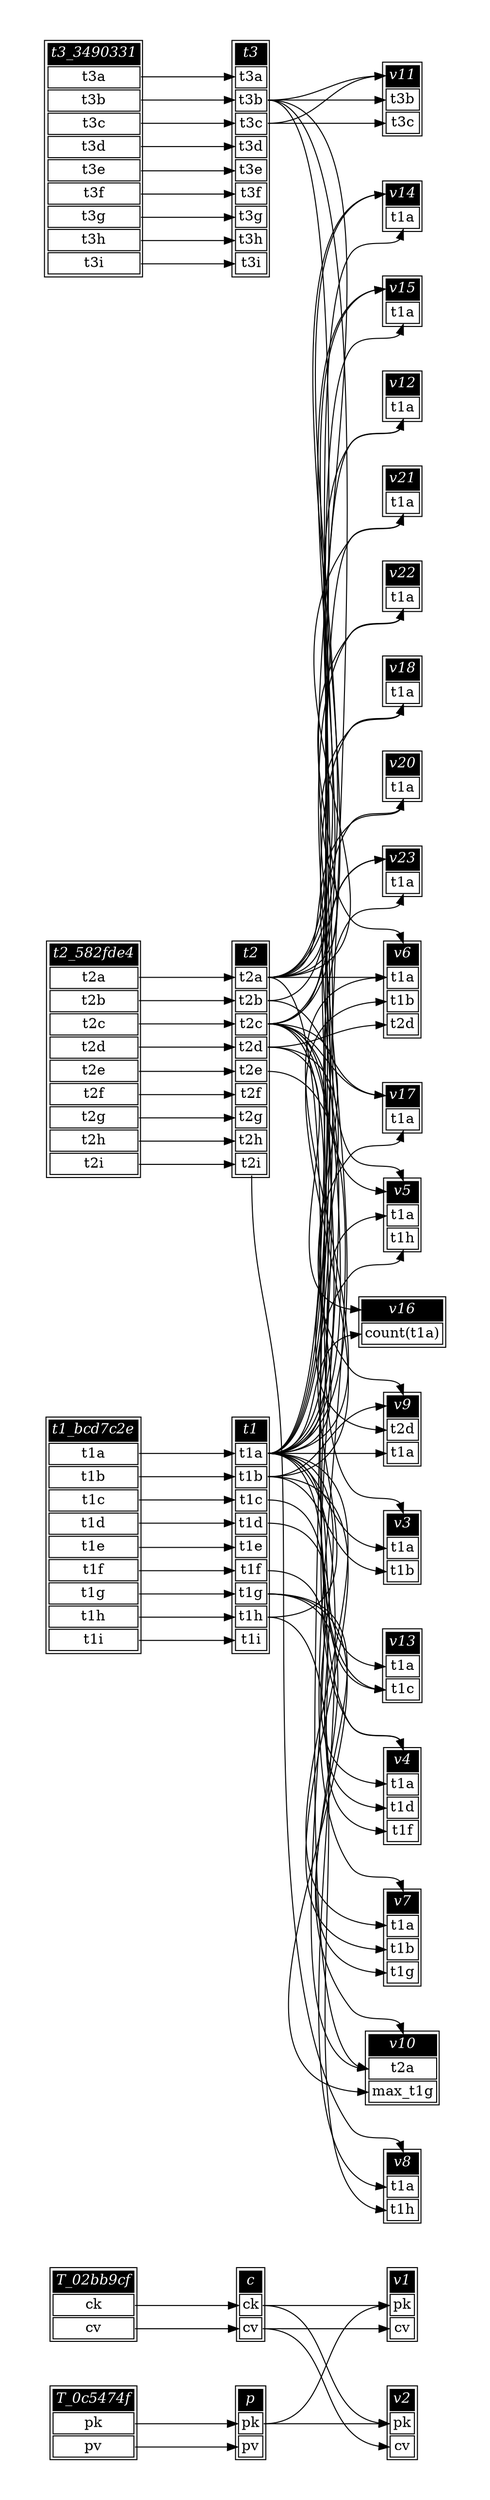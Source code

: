 // Automatically generated by SQLFlowTestSuite


digraph {
  graph [pad="0.5" nodesep="0.5" ranksep="1" fontname="Helvetica" rankdir=LR];
  node [shape=plaintext]

  
"T_02bb9cf" [color="black" label=<
<table>
  <tr><td bgcolor="black" port="nodeName"><i><font color="white">T_02bb9cf</font></i></td></tr>
  <tr><td port="0">ck</td></tr>
<tr><td port="1">cv</td></tr>
</table>>];
     

"T_0c5474f" [color="black" label=<
<table>
  <tr><td bgcolor="black" port="nodeName"><i><font color="white">T_0c5474f</font></i></td></tr>
  <tr><td port="0">pk</td></tr>
<tr><td port="1">pv</td></tr>
</table>>];
     

"c" [color="black" label=<
<table>
  <tr><td bgcolor="black" port="nodeName"><i><font color="white">c</font></i></td></tr>
  <tr><td port="0">ck</td></tr>
<tr><td port="1">cv</td></tr>
</table>>];
     

"p" [color="black" label=<
<table>
  <tr><td bgcolor="black" port="nodeName"><i><font color="white">p</font></i></td></tr>
  <tr><td port="0">pk</td></tr>
<tr><td port="1">pv</td></tr>
</table>>];
     

"t1" [color="black" label=<
<table>
  <tr><td bgcolor="black" port="nodeName"><i><font color="white">t1</font></i></td></tr>
  <tr><td port="0">t1a</td></tr>
<tr><td port="1">t1b</td></tr>
<tr><td port="2">t1c</td></tr>
<tr><td port="3">t1d</td></tr>
<tr><td port="4">t1e</td></tr>
<tr><td port="5">t1f</td></tr>
<tr><td port="6">t1g</td></tr>
<tr><td port="7">t1h</td></tr>
<tr><td port="8">t1i</td></tr>
</table>>];
     

"t1_bcd7c2e" [color="black" label=<
<table>
  <tr><td bgcolor="black" port="nodeName"><i><font color="white">t1_bcd7c2e</font></i></td></tr>
  <tr><td port="0">t1a</td></tr>
<tr><td port="1">t1b</td></tr>
<tr><td port="2">t1c</td></tr>
<tr><td port="3">t1d</td></tr>
<tr><td port="4">t1e</td></tr>
<tr><td port="5">t1f</td></tr>
<tr><td port="6">t1g</td></tr>
<tr><td port="7">t1h</td></tr>
<tr><td port="8">t1i</td></tr>
</table>>];
     

"t2" [color="black" label=<
<table>
  <tr><td bgcolor="black" port="nodeName"><i><font color="white">t2</font></i></td></tr>
  <tr><td port="0">t2a</td></tr>
<tr><td port="1">t2b</td></tr>
<tr><td port="2">t2c</td></tr>
<tr><td port="3">t2d</td></tr>
<tr><td port="4">t2e</td></tr>
<tr><td port="5">t2f</td></tr>
<tr><td port="6">t2g</td></tr>
<tr><td port="7">t2h</td></tr>
<tr><td port="8">t2i</td></tr>
</table>>];
     

"t2_582fde4" [color="black" label=<
<table>
  <tr><td bgcolor="black" port="nodeName"><i><font color="white">t2_582fde4</font></i></td></tr>
  <tr><td port="0">t2a</td></tr>
<tr><td port="1">t2b</td></tr>
<tr><td port="2">t2c</td></tr>
<tr><td port="3">t2d</td></tr>
<tr><td port="4">t2e</td></tr>
<tr><td port="5">t2f</td></tr>
<tr><td port="6">t2g</td></tr>
<tr><td port="7">t2h</td></tr>
<tr><td port="8">t2i</td></tr>
</table>>];
     

"t3" [color="black" label=<
<table>
  <tr><td bgcolor="black" port="nodeName"><i><font color="white">t3</font></i></td></tr>
  <tr><td port="0">t3a</td></tr>
<tr><td port="1">t3b</td></tr>
<tr><td port="2">t3c</td></tr>
<tr><td port="3">t3d</td></tr>
<tr><td port="4">t3e</td></tr>
<tr><td port="5">t3f</td></tr>
<tr><td port="6">t3g</td></tr>
<tr><td port="7">t3h</td></tr>
<tr><td port="8">t3i</td></tr>
</table>>];
     

"t3_3490331" [color="black" label=<
<table>
  <tr><td bgcolor="black" port="nodeName"><i><font color="white">t3_3490331</font></i></td></tr>
  <tr><td port="0">t3a</td></tr>
<tr><td port="1">t3b</td></tr>
<tr><td port="2">t3c</td></tr>
<tr><td port="3">t3d</td></tr>
<tr><td port="4">t3e</td></tr>
<tr><td port="5">t3f</td></tr>
<tr><td port="6">t3g</td></tr>
<tr><td port="7">t3h</td></tr>
<tr><td port="8">t3i</td></tr>
</table>>];
     

"v1" [color="black" label=<
<table>
  <tr><td bgcolor="black" port="nodeName"><i><font color="white">v1</font></i></td></tr>
  <tr><td port="0">pk</td></tr>
<tr><td port="1">cv</td></tr>
</table>>];
     

"v10" [color="black" label=<
<table>
  <tr><td bgcolor="black" port="nodeName"><i><font color="white">v10</font></i></td></tr>
  <tr><td port="0">t2a</td></tr>
<tr><td port="1">max_t1g</td></tr>
</table>>];
     

"v11" [color="black" label=<
<table>
  <tr><td bgcolor="black" port="nodeName"><i><font color="white">v11</font></i></td></tr>
  <tr><td port="0">t3b</td></tr>
<tr><td port="1">t3c</td></tr>
</table>>];
     

"v12" [color="black" label=<
<table>
  <tr><td bgcolor="black" port="nodeName"><i><font color="white">v12</font></i></td></tr>
  <tr><td port="0">t1a</td></tr>
</table>>];
     

"v13" [color="black" label=<
<table>
  <tr><td bgcolor="black" port="nodeName"><i><font color="white">v13</font></i></td></tr>
  <tr><td port="0">t1a</td></tr>
<tr><td port="1">t1c</td></tr>
</table>>];
     

"v14" [color="black" label=<
<table>
  <tr><td bgcolor="black" port="nodeName"><i><font color="white">v14</font></i></td></tr>
  <tr><td port="0">t1a</td></tr>
</table>>];
     

"v15" [color="black" label=<
<table>
  <tr><td bgcolor="black" port="nodeName"><i><font color="white">v15</font></i></td></tr>
  <tr><td port="0">t1a</td></tr>
</table>>];
     

"v16" [color="black" label=<
<table>
  <tr><td bgcolor="black" port="nodeName"><i><font color="white">v16</font></i></td></tr>
  <tr><td port="0">count(t1a)</td></tr>
</table>>];
     

"v17" [color="black" label=<
<table>
  <tr><td bgcolor="black" port="nodeName"><i><font color="white">v17</font></i></td></tr>
  <tr><td port="0">t1a</td></tr>
</table>>];
     

"v18" [color="black" label=<
<table>
  <tr><td bgcolor="black" port="nodeName"><i><font color="white">v18</font></i></td></tr>
  <tr><td port="0">t1a</td></tr>
</table>>];
     

"v2" [color="black" label=<
<table>
  <tr><td bgcolor="black" port="nodeName"><i><font color="white">v2</font></i></td></tr>
  <tr><td port="0">pk</td></tr>
<tr><td port="1">cv</td></tr>
</table>>];
     

"v20" [color="black" label=<
<table>
  <tr><td bgcolor="black" port="nodeName"><i><font color="white">v20</font></i></td></tr>
  <tr><td port="0">t1a</td></tr>
</table>>];
     

"v21" [color="black" label=<
<table>
  <tr><td bgcolor="black" port="nodeName"><i><font color="white">v21</font></i></td></tr>
  <tr><td port="0">t1a</td></tr>
</table>>];
     

"v22" [color="black" label=<
<table>
  <tr><td bgcolor="black" port="nodeName"><i><font color="white">v22</font></i></td></tr>
  <tr><td port="0">t1a</td></tr>
</table>>];
     

"v23" [color="black" label=<
<table>
  <tr><td bgcolor="black" port="nodeName"><i><font color="white">v23</font></i></td></tr>
  <tr><td port="0">t1a</td></tr>
</table>>];
     

"v3" [color="black" label=<
<table>
  <tr><td bgcolor="black" port="nodeName"><i><font color="white">v3</font></i></td></tr>
  <tr><td port="0">t1a</td></tr>
<tr><td port="1">t1b</td></tr>
</table>>];
     

"v4" [color="black" label=<
<table>
  <tr><td bgcolor="black" port="nodeName"><i><font color="white">v4</font></i></td></tr>
  <tr><td port="0">t1a</td></tr>
<tr><td port="1">t1d</td></tr>
<tr><td port="2">t1f</td></tr>
</table>>];
     

"v5" [color="black" label=<
<table>
  <tr><td bgcolor="black" port="nodeName"><i><font color="white">v5</font></i></td></tr>
  <tr><td port="0">t1a</td></tr>
<tr><td port="1">t1h</td></tr>
</table>>];
     

"v6" [color="black" label=<
<table>
  <tr><td bgcolor="black" port="nodeName"><i><font color="white">v6</font></i></td></tr>
  <tr><td port="0">t1a</td></tr>
<tr><td port="1">t1b</td></tr>
<tr><td port="2">t2d</td></tr>
</table>>];
     

"v7" [color="black" label=<
<table>
  <tr><td bgcolor="black" port="nodeName"><i><font color="white">v7</font></i></td></tr>
  <tr><td port="0">t1a</td></tr>
<tr><td port="1">t1b</td></tr>
<tr><td port="2">t1g</td></tr>
</table>>];
     

"v8" [color="black" label=<
<table>
  <tr><td bgcolor="black" port="nodeName"><i><font color="white">v8</font></i></td></tr>
  <tr><td port="0">t1a</td></tr>
<tr><td port="1">t1h</td></tr>
</table>>];
     

"v9" [color="black" label=<
<table>
  <tr><td bgcolor="black" port="nodeName"><i><font color="white">v9</font></i></td></tr>
  <tr><td port="0">t2d</td></tr>
<tr><td port="1">t1a</td></tr>
</table>>];
     
  "T_02bb9cf":0 -> "c":0;
"T_02bb9cf":1 -> "c":1;
"T_0c5474f":0 -> "p":0;
"T_0c5474f":1 -> "p":1;
"c":0 -> "v1":0;
"c":0 -> "v2":0;
"c":1 -> "v1":1;
"c":1 -> "v2":1;
"p":0 -> "v1":0;
"p":0 -> "v2":0;
"t1":0 -> "v10":0;
"t1":0 -> "v12":0;
"t1":0 -> "v13":0;
"t1":0 -> "v14":0;
"t1":0 -> "v15":0;
"t1":0 -> "v16":0;
"t1":0 -> "v17":0;
"t1":0 -> "v18":0;
"t1":0 -> "v20":0;
"t1":0 -> "v21":0;
"t1":0 -> "v22":0;
"t1":0 -> "v23":0;
"t1":0 -> "v3":0;
"t1":0 -> "v4":0;
"t1":0 -> "v5":0;
"t1":0 -> "v6":0;
"t1":0 -> "v7":0;
"t1":0 -> "v8":0;
"t1":0 -> "v9":1;
"t1":1 -> "v3":1;
"t1":1 -> "v6":1;
"t1":1 -> "v7":1;
"t1":1 -> "v9":nodeName;
"t1":2 -> "v13":1;
"t1":3 -> "v4":1;
"t1":5 -> "v4":2;
"t1":6 -> "v10":1;
"t1":6 -> "v10":nodeName;
"t1":6 -> "v7":2;
"t1":7 -> "v5":1;
"t1":7 -> "v8":1;
"t1_bcd7c2e":0 -> "t1":0;
"t1_bcd7c2e":1 -> "t1":1;
"t1_bcd7c2e":2 -> "t1":2;
"t1_bcd7c2e":3 -> "t1":3;
"t1_bcd7c2e":4 -> "t1":4;
"t1_bcd7c2e":5 -> "t1":5;
"t1_bcd7c2e":6 -> "t1":6;
"t1_bcd7c2e":7 -> "t1":7;
"t1_bcd7c2e":8 -> "t1":8;
"t2":0 -> "v10":0;
"t2":0 -> "v12":0;
"t2":0 -> "v14":nodeName;
"t2":0 -> "v15":nodeName;
"t2":0 -> "v18":0;
"t2":0 -> "v20":0;
"t2":0 -> "v21":0;
"t2":0 -> "v22":0;
"t2":0 -> "v6":0;
"t2":1 -> "v17":nodeName;
"t2":1 -> "v23":nodeName;
"t2":2 -> "v13":1;
"t2":2 -> "v14":nodeName;
"t2":2 -> "v15":nodeName;
"t2":2 -> "v17":nodeName;
"t2":2 -> "v23":nodeName;
"t2":2 -> "v3":nodeName;
"t2":2 -> "v4":nodeName;
"t2":2 -> "v5":nodeName;
"t2":2 -> "v9":nodeName;
"t2":3 -> "v16":nodeName;
"t2":3 -> "v6":2;
"t2":3 -> "v9":0;
"t2":4 -> "v7":nodeName;
"t2":8 -> "v8":nodeName;
"t2_582fde4":0 -> "t2":0;
"t2_582fde4":1 -> "t2":1;
"t2_582fde4":2 -> "t2":2;
"t2_582fde4":3 -> "t2":3;
"t2_582fde4":4 -> "t2":4;
"t2_582fde4":5 -> "t2":5;
"t2_582fde4":6 -> "t2":6;
"t2_582fde4":7 -> "t2":7;
"t2_582fde4":8 -> "t2":8;
"t3":1 -> "v11":0;
"t3":1 -> "v11":nodeName;
"t3":1 -> "v4":nodeName;
"t3":1 -> "v5":nodeName;
"t3":1 -> "v6":nodeName;
"t3":2 -> "v11":1;
"t3":2 -> "v11":nodeName;
"t3_3490331":0 -> "t3":0;
"t3_3490331":1 -> "t3":1;
"t3_3490331":2 -> "t3":2;
"t3_3490331":3 -> "t3":3;
"t3_3490331":4 -> "t3":4;
"t3_3490331":5 -> "t3":5;
"t3_3490331":6 -> "t3":6;
"t3_3490331":7 -> "t3":7;
"t3_3490331":8 -> "t3":8;
}
       